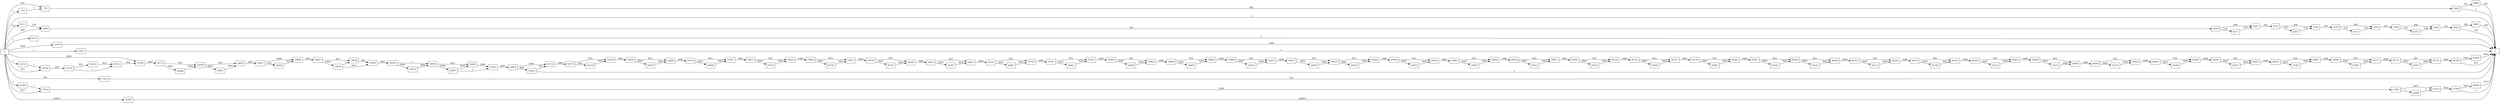digraph {
	graph [rankdir=LR]
	node [shape=rectangle]
	778 -> 779 [label=1]
	779 -> 1982 [label=582]
	1982 -> 1 [label=1]
	1982 -> 9089 [label=581]
	1983 -> 2560 [label=324]
	2560 -> 2581 [label=200]
	2560 -> 6271 [label=124]
	2581 -> 3147 [label=324]
	3147 -> 3168 [label=200]
	3147 -> 6291 [label=124]
	3168 -> 3229 [label=324]
	3229 -> 3250 [label=200]
	3229 -> 6311 [label=124]
	3250 -> 3264 [label=324]
	3264 -> 3285 [label=200]
	3264 -> 6331 [label=124]
	3285 -> 3656 [label=324]
	3656 -> 1 [label=124]
	3656 -> 3963 [label=200]
	3963 -> 1 [label=200]
	6251 -> 1983 [label=124]
	6271 -> 2581 [label=124]
	6291 -> 3168 [label=124]
	6311 -> 3250 [label=124]
	6331 -> 3285 [label=124]
	8312 -> 1 [label=1]
	9089 -> 1 [label=581]
	11070 -> 1 [label=1840]
	13051 -> 1 [label=1]
	14723 -> 14724 [label=1]
	14724 -> 14730 [label=824]
	14730 -> 14751 [label=1]
	14730 -> 19014 [label=823]
	14751 -> 14763 [label=824]
	14763 -> 14775 [label=3487]
	14775 -> 14799 [label=824]
	14775 -> 24408 [label=2663]
	14799 -> 14823 [label=824]
	14799 -> 24431 [label=2663]
	14823 -> 14877 [label=3487]
	14877 -> 14898 [label=2664]
	14877 -> 19034 [label=823]
	14898 -> 14907 [label=3487]
	14907 -> 14919 [label=2664]
	14907 -> 14928 [label=823]
	14919 -> 14928 [label=1]
	14919 -> 14940 [label=2663]
	14928 -> 14940 [label=824]
	14940 -> 14943 [label=3487]
	14943 -> 14964 [label=1]
	14943 -> 19074 [label=3486]
	14964 -> 14967 [label=2664]
	14964 -> 19095 [label=823]
	14967 -> 15003 [label=1]
	14967 -> 19095 [label=2663]
	15003 -> 15024 [label=3487]
	15024 -> 15032 [label=824]
	15024 -> 19152 [label=2663]
	15032 -> 1 [label=1]
	15032 -> 19152 [label=823]
	17013 -> 1 [label=765]
	17014 -> 17202 [label=7658]
	17202 -> 17223 [label=7657]
	17202 -> 22404 [label=1]
	17223 -> 17394 [label=7658]
	17394 -> 1 [label=1]
	17394 -> 18994 [label=7657]
	18994 -> 1 [label=7657]
	19014 -> 14751 [label=823]
	19034 -> 14898 [label=823]
	19074 -> 14964 [label=3486]
	19095 -> 15003 [label=3486]
	19152 -> 19173 [label=3486]
	19173 -> 19218 [label=823]
	19173 -> 24559 [label=2663]
	19218 -> 19239 [label=3486]
	19239 -> 19368 [label=823]
	19239 -> 24678 [label=2663]
	19368 -> 19376 [label=3486]
	19376 -> 19397 [label=823]
	19376 -> 24698 [label=2663]
	19397 -> 19413 [label=3486]
	19413 -> 19433 [label=823]
	19413 -> 24718 [label=2663]
	19433 -> 19456 [label=3486]
	19456 -> 19477 [label=823]
	19456 -> 24738 [label=2663]
	19477 -> 19518 [label=3486]
	19518 -> 19542 [label=823]
	19518 -> 24761 [label=2663]
	19542 -> 19616 [label=3486]
	19616 -> 19637 [label=823]
	19616 -> 24781 [label=2663]
	19637 -> 19710 [label=3486]
	19710 -> 19731 [label=823]
	19710 -> 24801 [label=2663]
	19731 -> 19761 [label=3486]
	19761 -> 19782 [label=823]
	19761 -> 24821 [label=2663]
	19782 -> 19803 [label=3486]
	19803 -> 19833 [label=823]
	19803 -> 24850 [label=2663]
	19833 -> 19844 [label=3486]
	19844 -> 19865 [label=823]
	19844 -> 24870 [label=2663]
	19865 -> 19866 [label=3486]
	19866 -> 19907 [label=823]
	19866 -> 24910 [label=2663]
	19907 -> 19911 [label=3486]
	19911 -> 19932 [label=823]
	19911 -> 24930 [label=2663]
	19932 -> 19956 [label=823]
	19932 -> 24953 [label=2663]
	19956 -> 19958 [label=3486]
	19958 -> 19979 [label=823]
	19958 -> 24973 [label=2663]
	19979 -> 19983 [label=3486]
	19983 -> 20004 [label=823]
	19983 -> 24993 [label=2663]
	20004 -> 20034 [label=3486]
	20034 -> 20057 [label=823]
	20034 -> 25015 [label=2663]
	20057 -> 20095 [label=3486]
	20095 -> 20116 [label=823]
	20095 -> 25035 [label=2663]
	20116 -> 20135 [label=3486]
	20135 -> 20157 [label=823]
	20135 -> 25056 [label=2663]
	20157 -> 20178 [label=3486]
	20178 -> 20205 [label=823]
	20178 -> 25082 [label=2663]
	20205 -> 20247 [label=3486]
	20247 -> 20268 [label=823]
	20247 -> 25102 [label=2663]
	20268 -> 20309 [label=823]
	20268 -> 25142 [label=2663]
	20309 -> 20312 [label=3486]
	20312 -> 20343 [label=823]
	20312 -> 25172 [label=2663]
	20343 -> 20376 [label=3486]
	20376 -> 20397 [label=823]
	20376 -> 25192 [label=2663]
	20397 -> 20403 [label=3486]
	20403 -> 20424 [label=823]
	20403 -> 25212 [label=2663]
	20424 -> 20429 [label=3486]
	20429 -> 20450 [label=823]
	20429 -> 25232 [label=2663]
	20450 -> 20460 [label=3486]
	20460 -> 20505 [label=823]
	20460 -> 25276 [label=2663]
	20505 -> 20565 [label=3486]
	20565 -> 20586 [label=823]
	20565 -> 25296 [label=2663]
	20586 -> 20595 [label=3486]
	20595 -> 20647 [label=823]
	20595 -> 25347 [label=2663]
	20647 -> 20674 [label=3486]
	20674 -> 20695 [label=823]
	20674 -> 25367 [label=2663]
	20695 -> 20696 [label=3486]
	20696 -> 20717 [label=823]
	20696 -> 25387 [label=2663]
	20717 -> 20731 [label=3486]
	20731 -> 20752 [label=823]
	20731 -> 25407 [label=2663]
	20752 -> 20784 [label=3486]
	20784 -> 1 [label=823]
	20784 -> 25454 [label=2663]
	22384 -> 17014 [label=1]
	22404 -> 17223 [label=1]
	24385 -> 1 [label=268817]
	24408 -> 14799 [label=2663]
	24431 -> 14823 [label=2663]
	24559 -> 19218 [label=2663]
	24678 -> 19368 [label=2663]
	24698 -> 19397 [label=2663]
	24718 -> 19433 [label=2663]
	24738 -> 19477 [label=2663]
	24761 -> 19542 [label=2663]
	24781 -> 19637 [label=2663]
	24801 -> 19731 [label=2663]
	24821 -> 19782 [label=2663]
	24850 -> 19833 [label=2663]
	24870 -> 19865 [label=2663]
	24910 -> 19907 [label=2663]
	24930 -> 19932 [label=2663]
	24953 -> 19956 [label=2663]
	24973 -> 19979 [label=2663]
	24993 -> 20004 [label=2663]
	25015 -> 20057 [label=2663]
	25035 -> 20116 [label=2663]
	25056 -> 20157 [label=2663]
	25082 -> 20205 [label=2663]
	25102 -> 20268 [label=2663]
	25142 -> 20309 [label=2663]
	25172 -> 20343 [label=2663]
	25192 -> 20397 [label=2663]
	25212 -> 20424 [label=2663]
	25232 -> 20450 [label=2663]
	25276 -> 20505 [label=2663]
	25296 -> 20586 [label=2663]
	25347 -> 20647 [label=2663]
	25367 -> 20695 [label=2663]
	25387 -> 20717 [label=2663]
	25407 -> 20752 [label=2663]
	25454 -> 1 [label=2663]
	0 -> 1983 [label=200]
	0 -> 779 [label=581]
	0 -> 17014 [label=7657]
	0 -> 14724 [label=823]
	0 -> 14763 [label=2663]
	0 -> 778 [label=1]
	0 -> 1 [label=1]
	0 -> 6251 [label=124]
	0 -> 8312 [label=1]
	0 -> 11070 [label=1840]
	0 -> 13051 [label=1]
	0 -> 14723 [label=1]
	0 -> 17013 [label=765]
	0 -> 22384 [label=1]
	0 -> 24385 [label=268817]
}
